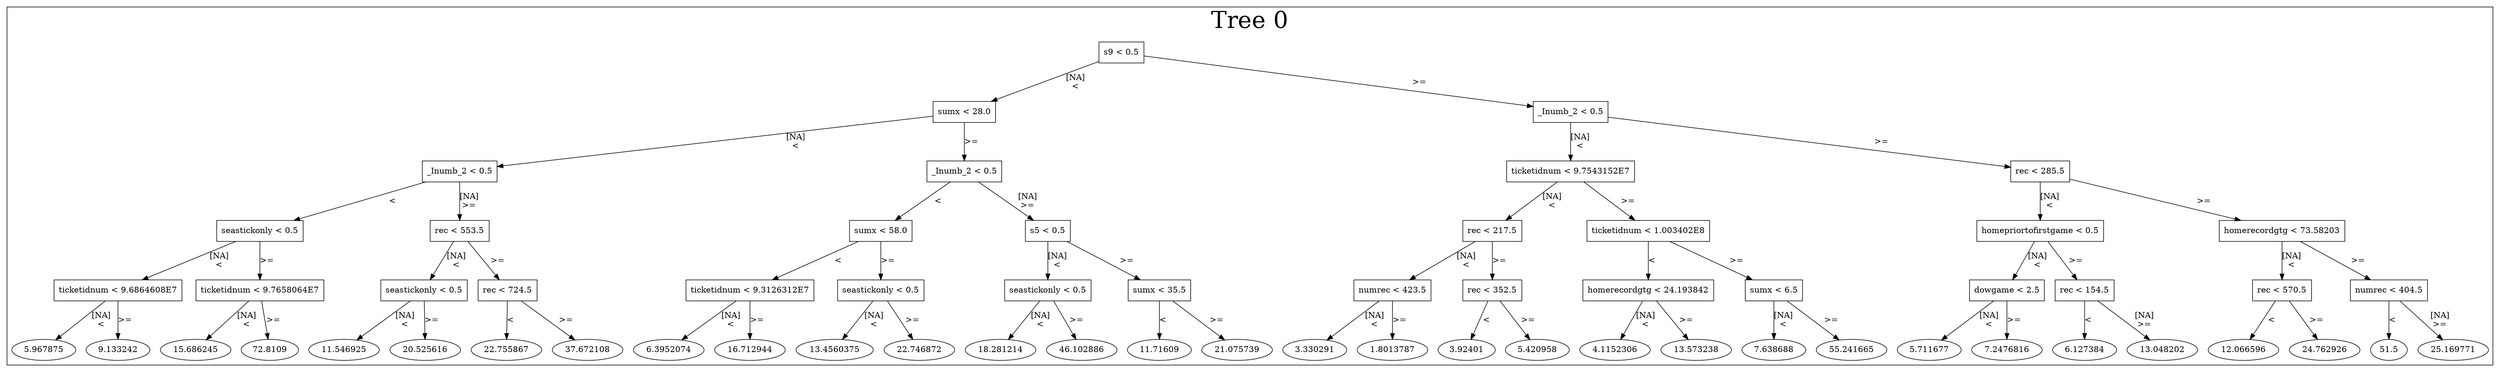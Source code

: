 /*
Generated by:
    http://https://github.com/h2oai/h2o-3/tree/master/h2o-genmodel/src/main/java/hex/genmodel/tools/PrintMojo.java
*/

/*
On a mac:

$ brew install graphviz
$ dot -Tpng file.gv -o file.png
$ open file.png
*/

digraph G {

subgraph cluster_0 {
/* Nodes */

/* Level 0 */
{
"SG_0_Node_0" [shape=box, fontsize=14, label="s9 < 0.5"]
}

/* Level 1 */
{
"SG_0_Node_1" [shape=box, fontsize=14, label="sumx < 28.0"]
"SG_0_Node_2" [shape=box, fontsize=14, label="_Inumb_2 < 0.5"]
}

/* Level 2 */
{
"SG_0_Node_3" [shape=box, fontsize=14, label="_Inumb_2 < 0.5"]
"SG_0_Node_4" [shape=box, fontsize=14, label="_Inumb_2 < 0.5"]
"SG_0_Node_5" [shape=box, fontsize=14, label="ticketidnum < 9.7543152E7"]
"SG_0_Node_6" [shape=box, fontsize=14, label="rec < 285.5"]
}

/* Level 3 */
{
"SG_0_Node_7" [shape=box, fontsize=14, label="seastickonly < 0.5"]
"SG_0_Node_8" [shape=box, fontsize=14, label="rec < 553.5"]
"SG_0_Node_9" [shape=box, fontsize=14, label="sumx < 58.0"]
"SG_0_Node_10" [shape=box, fontsize=14, label="s5 < 0.5"]
"SG_0_Node_11" [shape=box, fontsize=14, label="rec < 217.5"]
"SG_0_Node_12" [shape=box, fontsize=14, label="ticketidnum < 1.003402E8"]
"SG_0_Node_13" [shape=box, fontsize=14, label="homepriortofirstgame < 0.5"]
"SG_0_Node_14" [shape=box, fontsize=14, label="homerecordgtg < 73.58203"]
}

/* Level 4 */
{
"SG_0_Node_15" [shape=box, fontsize=14, label="ticketidnum < 9.6864608E7"]
"SG_0_Node_16" [shape=box, fontsize=14, label="ticketidnum < 9.7658064E7"]
"SG_0_Node_17" [shape=box, fontsize=14, label="seastickonly < 0.5"]
"SG_0_Node_18" [shape=box, fontsize=14, label="rec < 724.5"]
"SG_0_Node_19" [shape=box, fontsize=14, label="ticketidnum < 9.3126312E7"]
"SG_0_Node_20" [shape=box, fontsize=14, label="seastickonly < 0.5"]
"SG_0_Node_21" [shape=box, fontsize=14, label="seastickonly < 0.5"]
"SG_0_Node_22" [shape=box, fontsize=14, label="sumx < 35.5"]
"SG_0_Node_23" [shape=box, fontsize=14, label="numrec < 423.5"]
"SG_0_Node_24" [shape=box, fontsize=14, label="rec < 352.5"]
"SG_0_Node_25" [shape=box, fontsize=14, label="homerecordgtg < 24.193842"]
"SG_0_Node_26" [shape=box, fontsize=14, label="sumx < 6.5"]
"SG_0_Node_27" [shape=box, fontsize=14, label="dowgame < 2.5"]
"SG_0_Node_28" [shape=box, fontsize=14, label="rec < 154.5"]
"SG_0_Node_29" [shape=box, fontsize=14, label="rec < 570.5"]
"SG_0_Node_30" [shape=box, fontsize=14, label="numrec < 404.5"]
}

/* Level 5 */
{
"SG_0_Node_63" [fontsize=14, label="5.967875"]
"SG_0_Node_64" [fontsize=14, label="9.133242"]
"SG_0_Node_65" [fontsize=14, label="15.686245"]
"SG_0_Node_66" [fontsize=14, label="72.8109"]
"SG_0_Node_67" [fontsize=14, label="11.546925"]
"SG_0_Node_68" [fontsize=14, label="20.525616"]
"SG_0_Node_69" [fontsize=14, label="22.755867"]
"SG_0_Node_70" [fontsize=14, label="37.672108"]
"SG_0_Node_71" [fontsize=14, label="6.3952074"]
"SG_0_Node_72" [fontsize=14, label="16.712944"]
"SG_0_Node_73" [fontsize=14, label="13.4560375"]
"SG_0_Node_74" [fontsize=14, label="22.746872"]
"SG_0_Node_75" [fontsize=14, label="18.281214"]
"SG_0_Node_76" [fontsize=14, label="46.102886"]
"SG_0_Node_77" [fontsize=14, label="11.71609"]
"SG_0_Node_78" [fontsize=14, label="21.075739"]
"SG_0_Node_79" [fontsize=14, label="3.330291"]
"SG_0_Node_80" [fontsize=14, label="1.8013787"]
"SG_0_Node_81" [fontsize=14, label="3.92401"]
"SG_0_Node_82" [fontsize=14, label="5.420958"]
"SG_0_Node_83" [fontsize=14, label="4.1152306"]
"SG_0_Node_84" [fontsize=14, label="13.573238"]
"SG_0_Node_85" [fontsize=14, label="7.638688"]
"SG_0_Node_86" [fontsize=14, label="55.241665"]
"SG_0_Node_87" [fontsize=14, label="5.711677"]
"SG_0_Node_88" [fontsize=14, label="7.2476816"]
"SG_0_Node_89" [fontsize=14, label="6.127384"]
"SG_0_Node_90" [fontsize=14, label="13.048202"]
"SG_0_Node_91" [fontsize=14, label="12.066596"]
"SG_0_Node_92" [fontsize=14, label="24.762926"]
"SG_0_Node_93" [fontsize=14, label="51.5"]
"SG_0_Node_94" [fontsize=14, label="25.169771"]
}

/* Edges */
"SG_0_Node_0" -> "SG_0_Node_1" [fontsize=14, label="[NA]
<
"]
"SG_0_Node_0" -> "SG_0_Node_2" [fontsize=14, label=">=
"]
"SG_0_Node_2" -> "SG_0_Node_5" [fontsize=14, label="[NA]
<
"]
"SG_0_Node_2" -> "SG_0_Node_6" [fontsize=14, label=">=
"]
"SG_0_Node_6" -> "SG_0_Node_13" [fontsize=14, label="[NA]
<
"]
"SG_0_Node_6" -> "SG_0_Node_14" [fontsize=14, label=">=
"]
"SG_0_Node_14" -> "SG_0_Node_29" [fontsize=14, label="[NA]
<
"]
"SG_0_Node_14" -> "SG_0_Node_30" [fontsize=14, label=">=
"]
"SG_0_Node_30" -> "SG_0_Node_93" [fontsize=14, label="<
"]
"SG_0_Node_30" -> "SG_0_Node_94" [fontsize=14, label="[NA]
>=
"]
"SG_0_Node_29" -> "SG_0_Node_91" [fontsize=14, label="<
"]
"SG_0_Node_29" -> "SG_0_Node_92" [fontsize=14, label=">=
"]
"SG_0_Node_13" -> "SG_0_Node_27" [fontsize=14, label="[NA]
<
"]
"SG_0_Node_13" -> "SG_0_Node_28" [fontsize=14, label=">=
"]
"SG_0_Node_28" -> "SG_0_Node_89" [fontsize=14, label="<
"]
"SG_0_Node_28" -> "SG_0_Node_90" [fontsize=14, label="[NA]
>=
"]
"SG_0_Node_27" -> "SG_0_Node_87" [fontsize=14, label="[NA]
<
"]
"SG_0_Node_27" -> "SG_0_Node_88" [fontsize=14, label=">=
"]
"SG_0_Node_5" -> "SG_0_Node_11" [fontsize=14, label="[NA]
<
"]
"SG_0_Node_5" -> "SG_0_Node_12" [fontsize=14, label=">=
"]
"SG_0_Node_12" -> "SG_0_Node_25" [fontsize=14, label="<
"]
"SG_0_Node_12" -> "SG_0_Node_26" [fontsize=14, label=">=
"]
"SG_0_Node_26" -> "SG_0_Node_85" [fontsize=14, label="[NA]
<
"]
"SG_0_Node_26" -> "SG_0_Node_86" [fontsize=14, label=">=
"]
"SG_0_Node_25" -> "SG_0_Node_83" [fontsize=14, label="[NA]
<
"]
"SG_0_Node_25" -> "SG_0_Node_84" [fontsize=14, label=">=
"]
"SG_0_Node_11" -> "SG_0_Node_23" [fontsize=14, label="[NA]
<
"]
"SG_0_Node_11" -> "SG_0_Node_24" [fontsize=14, label=">=
"]
"SG_0_Node_24" -> "SG_0_Node_81" [fontsize=14, label="<
"]
"SG_0_Node_24" -> "SG_0_Node_82" [fontsize=14, label=">=
"]
"SG_0_Node_23" -> "SG_0_Node_79" [fontsize=14, label="[NA]
<
"]
"SG_0_Node_23" -> "SG_0_Node_80" [fontsize=14, label=">=
"]
"SG_0_Node_1" -> "SG_0_Node_3" [fontsize=14, label="[NA]
<
"]
"SG_0_Node_1" -> "SG_0_Node_4" [fontsize=14, label=">=
"]
"SG_0_Node_4" -> "SG_0_Node_9" [fontsize=14, label="<
"]
"SG_0_Node_4" -> "SG_0_Node_10" [fontsize=14, label="[NA]
>=
"]
"SG_0_Node_10" -> "SG_0_Node_21" [fontsize=14, label="[NA]
<
"]
"SG_0_Node_10" -> "SG_0_Node_22" [fontsize=14, label=">=
"]
"SG_0_Node_22" -> "SG_0_Node_77" [fontsize=14, label="<
"]
"SG_0_Node_22" -> "SG_0_Node_78" [fontsize=14, label=">=
"]
"SG_0_Node_21" -> "SG_0_Node_75" [fontsize=14, label="[NA]
<
"]
"SG_0_Node_21" -> "SG_0_Node_76" [fontsize=14, label=">=
"]
"SG_0_Node_9" -> "SG_0_Node_19" [fontsize=14, label="<
"]
"SG_0_Node_9" -> "SG_0_Node_20" [fontsize=14, label=">=
"]
"SG_0_Node_20" -> "SG_0_Node_73" [fontsize=14, label="[NA]
<
"]
"SG_0_Node_20" -> "SG_0_Node_74" [fontsize=14, label=">=
"]
"SG_0_Node_19" -> "SG_0_Node_71" [fontsize=14, label="[NA]
<
"]
"SG_0_Node_19" -> "SG_0_Node_72" [fontsize=14, label=">=
"]
"SG_0_Node_3" -> "SG_0_Node_7" [fontsize=14, label="<
"]
"SG_0_Node_3" -> "SG_0_Node_8" [fontsize=14, label="[NA]
>=
"]
"SG_0_Node_8" -> "SG_0_Node_17" [fontsize=14, label="[NA]
<
"]
"SG_0_Node_8" -> "SG_0_Node_18" [fontsize=14, label=">=
"]
"SG_0_Node_18" -> "SG_0_Node_69" [fontsize=14, label="<
"]
"SG_0_Node_18" -> "SG_0_Node_70" [fontsize=14, label=">=
"]
"SG_0_Node_17" -> "SG_0_Node_67" [fontsize=14, label="[NA]
<
"]
"SG_0_Node_17" -> "SG_0_Node_68" [fontsize=14, label=">=
"]
"SG_0_Node_7" -> "SG_0_Node_15" [fontsize=14, label="[NA]
<
"]
"SG_0_Node_7" -> "SG_0_Node_16" [fontsize=14, label=">=
"]
"SG_0_Node_16" -> "SG_0_Node_65" [fontsize=14, label="[NA]
<
"]
"SG_0_Node_16" -> "SG_0_Node_66" [fontsize=14, label=">=
"]
"SG_0_Node_15" -> "SG_0_Node_63" [fontsize=14, label="[NA]
<
"]
"SG_0_Node_15" -> "SG_0_Node_64" [fontsize=14, label=">=
"]

fontsize=40
label="Tree 0"
}

}

